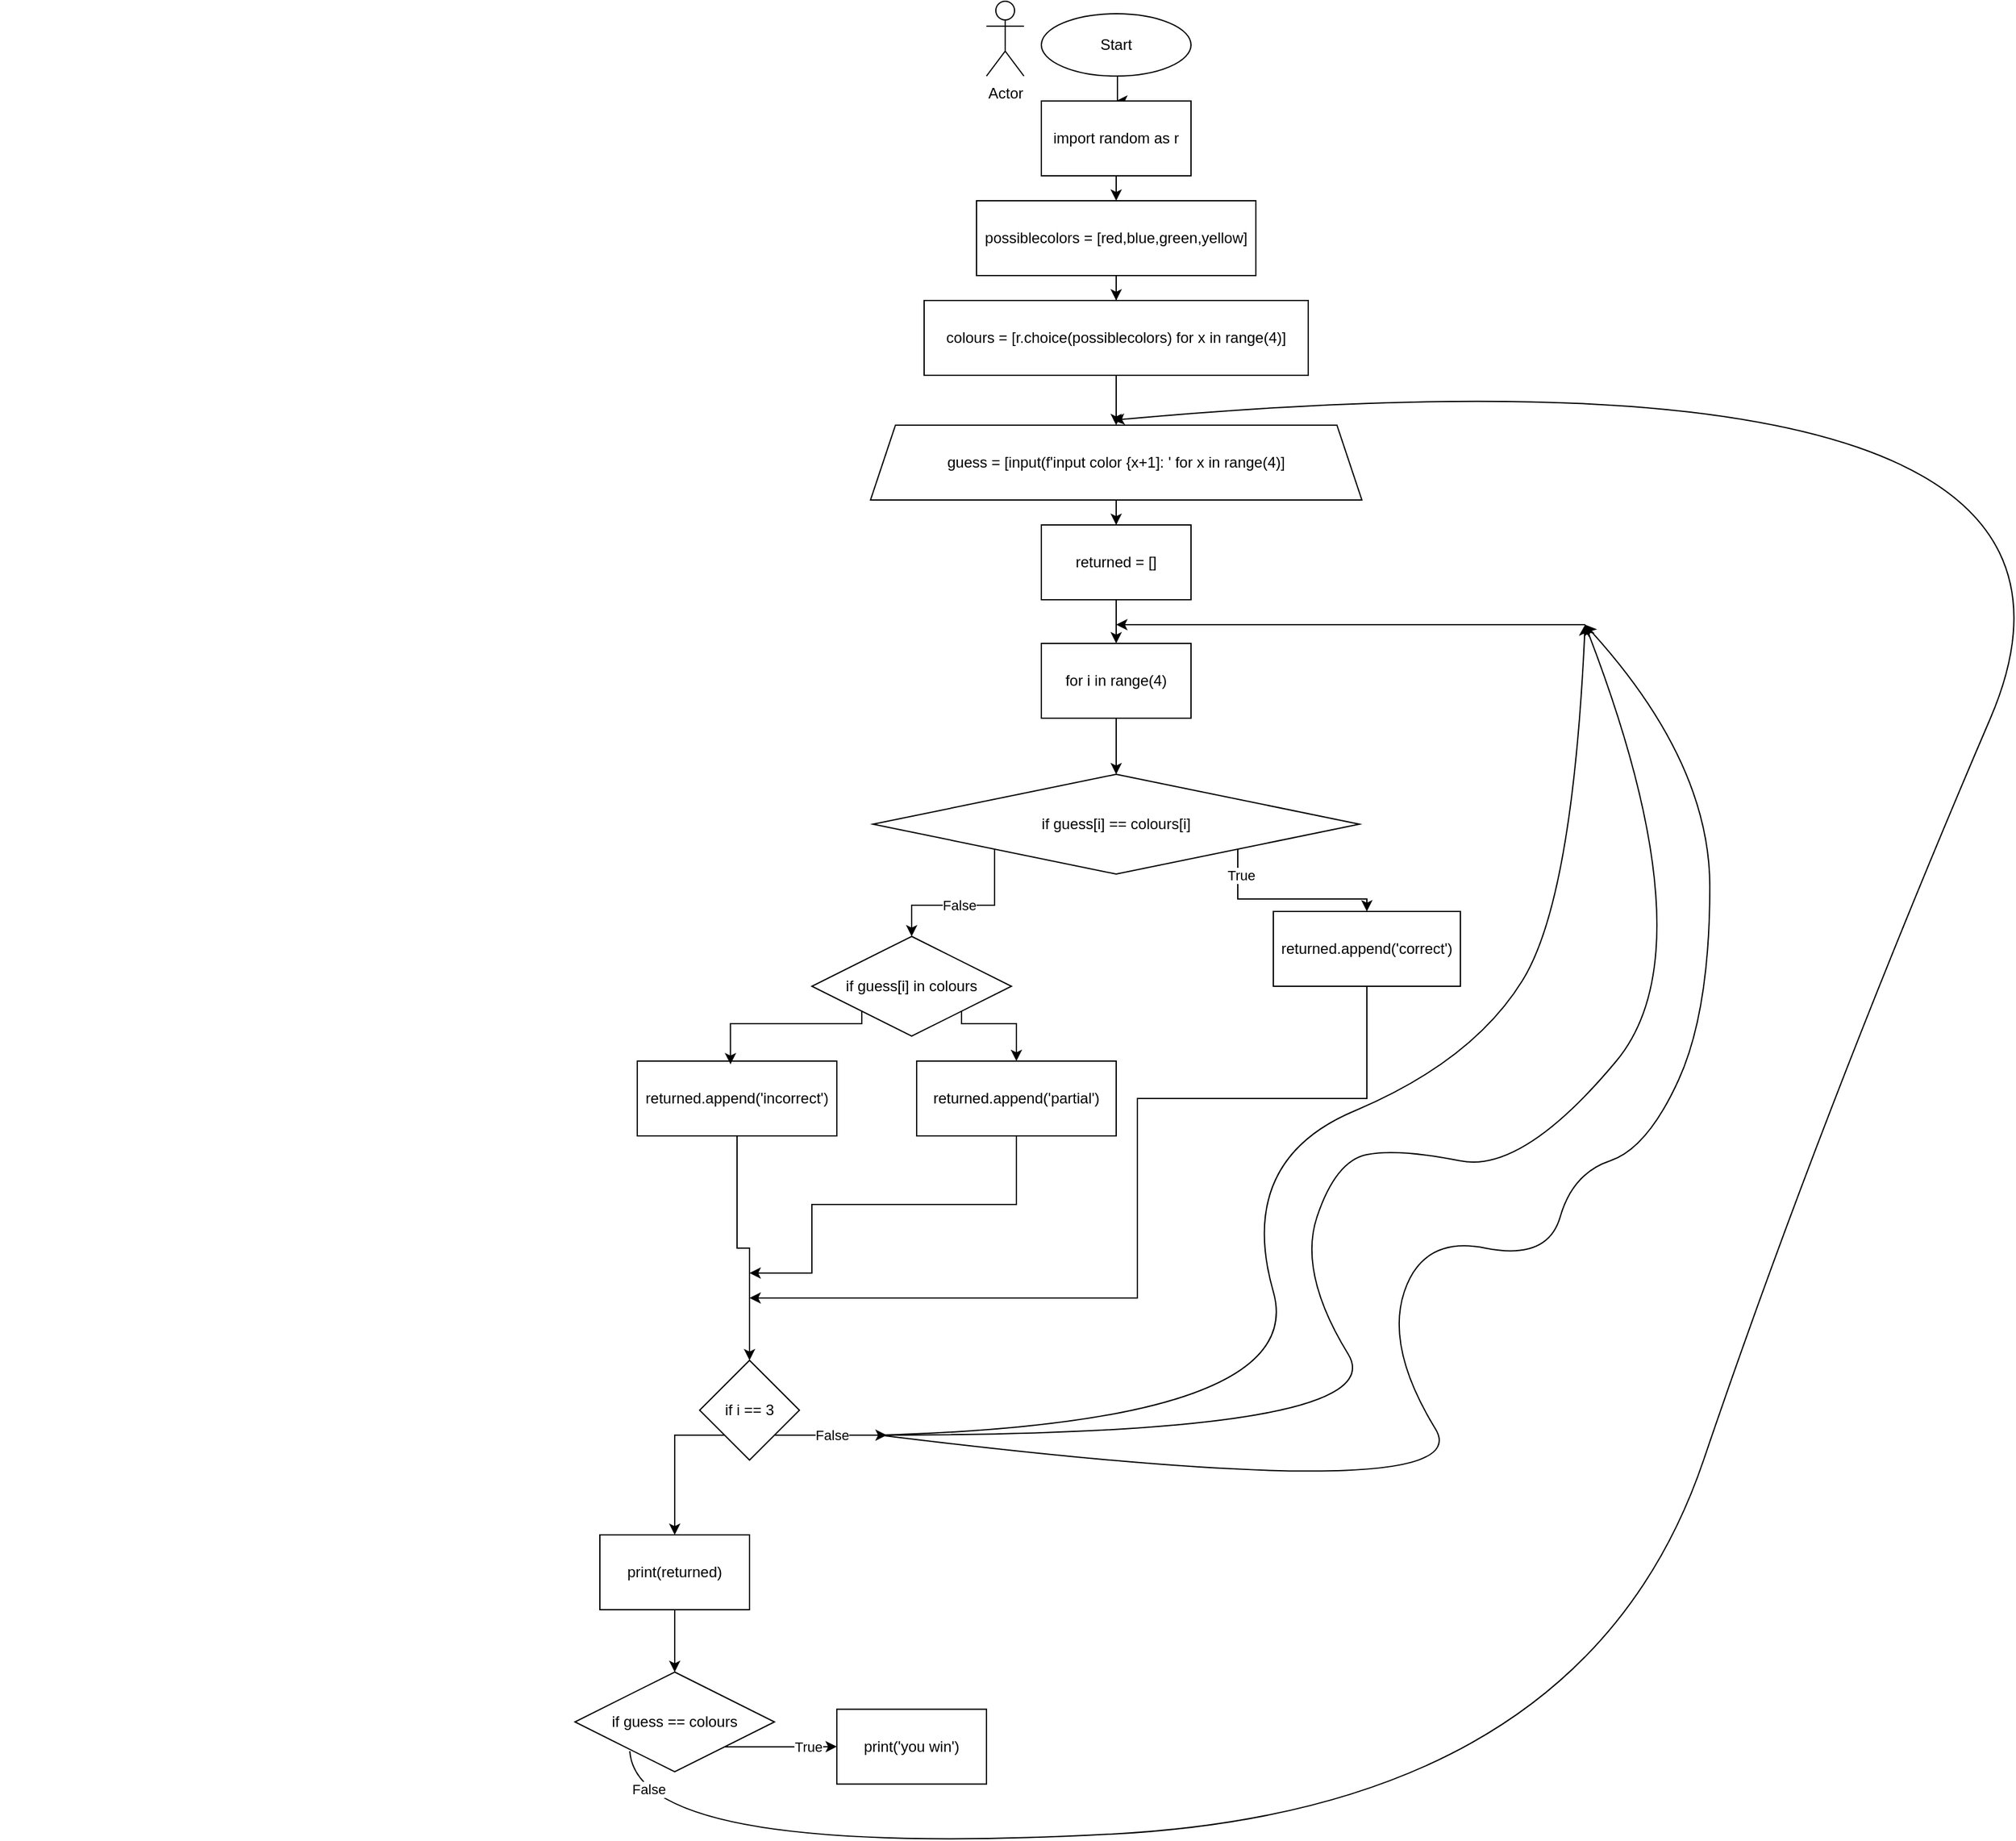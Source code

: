 <mxfile version="24.2.5" type="device">
  <diagram id="C5RBs43oDa-KdzZeNtuy" name="Page-1">
    <mxGraphModel dx="1544" dy="373" grid="1" gridSize="10" guides="1" tooltips="1" connect="1" arrows="1" fold="1" page="1" pageScale="1" pageWidth="827" pageHeight="1169" math="0" shadow="0">
      <root>
        <mxCell id="WIyWlLk6GJQsqaUBKTNV-0" />
        <mxCell id="WIyWlLk6GJQsqaUBKTNV-1" parent="WIyWlLk6GJQsqaUBKTNV-0" />
        <mxCell id="YowzJjaFA8yFRqKVJ1UK-1" style="edgeStyle=orthogonalEdgeStyle;rounded=0;orthogonalLoop=1;jettySize=auto;html=1;exitX=0.5;exitY=1;exitDx=0;exitDy=0;entryX=0.5;entryY=0;entryDx=0;entryDy=0;" parent="WIyWlLk6GJQsqaUBKTNV-1" source="YowzJjaFA8yFRqKVJ1UK-0" target="YowzJjaFA8yFRqKVJ1UK-6" edge="1">
          <mxGeometry relative="1" as="geometry">
            <mxPoint x="414" y="110" as="targetPoint" />
            <Array as="points">
              <mxPoint x="414" y="70" />
              <mxPoint x="415" y="70" />
            </Array>
          </mxGeometry>
        </mxCell>
        <mxCell id="YowzJjaFA8yFRqKVJ1UK-0" value="Start" style="ellipse;whiteSpace=wrap;html=1;" parent="WIyWlLk6GJQsqaUBKTNV-1" vertex="1">
          <mxGeometry x="354" y="20" width="120" height="50" as="geometry" />
        </mxCell>
        <mxCell id="YowzJjaFA8yFRqKVJ1UK-4" style="edgeStyle=orthogonalEdgeStyle;rounded=0;orthogonalLoop=1;jettySize=auto;html=1;exitX=0.5;exitY=1;exitDx=0;exitDy=0;" parent="WIyWlLk6GJQsqaUBKTNV-1" source="YowzJjaFA8yFRqKVJ1UK-3" target="YowzJjaFA8yFRqKVJ1UK-5" edge="1">
          <mxGeometry relative="1" as="geometry">
            <mxPoint x="406" y="290" as="targetPoint" />
          </mxGeometry>
        </mxCell>
        <mxCell id="YowzJjaFA8yFRqKVJ1UK-3" value="possiblecolors = [red,blue,green,yellow]" style="rounded=0;whiteSpace=wrap;html=1;" parent="WIyWlLk6GJQsqaUBKTNV-1" vertex="1">
          <mxGeometry x="302" y="170" width="224" height="60" as="geometry" />
        </mxCell>
        <mxCell id="YowzJjaFA8yFRqKVJ1UK-14" style="edgeStyle=orthogonalEdgeStyle;rounded=0;orthogonalLoop=1;jettySize=auto;html=1;exitX=0.5;exitY=1;exitDx=0;exitDy=0;entryX=0.5;entryY=0;entryDx=0;entryDy=0;" parent="WIyWlLk6GJQsqaUBKTNV-1" source="YowzJjaFA8yFRqKVJ1UK-5" target="YowzJjaFA8yFRqKVJ1UK-27" edge="1">
          <mxGeometry relative="1" as="geometry">
            <mxPoint x="413.5" y="330" as="targetPoint" />
          </mxGeometry>
        </mxCell>
        <mxCell id="YowzJjaFA8yFRqKVJ1UK-5" value="colours = [r.choice(possiblecolors) for x in range(4)]" style="rounded=0;whiteSpace=wrap;html=1;" parent="WIyWlLk6GJQsqaUBKTNV-1" vertex="1">
          <mxGeometry x="260" y="250" width="308" height="60" as="geometry" />
        </mxCell>
        <mxCell id="YowzJjaFA8yFRqKVJ1UK-7" style="edgeStyle=orthogonalEdgeStyle;rounded=0;orthogonalLoop=1;jettySize=auto;html=1;exitX=0.5;exitY=1;exitDx=0;exitDy=0;entryX=0.5;entryY=0;entryDx=0;entryDy=0;" parent="WIyWlLk6GJQsqaUBKTNV-1" source="YowzJjaFA8yFRqKVJ1UK-6" target="YowzJjaFA8yFRqKVJ1UK-3" edge="1">
          <mxGeometry relative="1" as="geometry" />
        </mxCell>
        <mxCell id="YowzJjaFA8yFRqKVJ1UK-6" value="import random as r" style="rounded=0;whiteSpace=wrap;html=1;" parent="WIyWlLk6GJQsqaUBKTNV-1" vertex="1">
          <mxGeometry x="354" y="90" width="120" height="60" as="geometry" />
        </mxCell>
        <mxCell id="ouDlS38kTs7-IsqNBu8T-18" style="edgeStyle=orthogonalEdgeStyle;rounded=0;orthogonalLoop=1;jettySize=auto;html=1;exitX=0.5;exitY=1;exitDx=0;exitDy=0;" parent="WIyWlLk6GJQsqaUBKTNV-1" source="YowzJjaFA8yFRqKVJ1UK-27" edge="1">
          <mxGeometry relative="1" as="geometry">
            <mxPoint x="414" y="380" as="targetPoint" />
          </mxGeometry>
        </mxCell>
        <mxCell id="G5skXLdHgKEqC8p22ND7-5" style="edgeStyle=orthogonalEdgeStyle;rounded=0;orthogonalLoop=1;jettySize=auto;html=1;exitX=0.5;exitY=1;exitDx=0;exitDy=0;" edge="1" parent="WIyWlLk6GJQsqaUBKTNV-1" source="YowzJjaFA8yFRqKVJ1UK-27" target="G5skXLdHgKEqC8p22ND7-4">
          <mxGeometry relative="1" as="geometry" />
        </mxCell>
        <mxCell id="YowzJjaFA8yFRqKVJ1UK-27" value="guess = [input(f&#39;input color {x+1]: &#39; for x in range(4)]" style="shape=trapezoid;perimeter=trapezoidPerimeter;whiteSpace=wrap;html=1;fixedSize=1;" parent="WIyWlLk6GJQsqaUBKTNV-1" vertex="1">
          <mxGeometry x="217" y="350" width="394" height="60" as="geometry" />
        </mxCell>
        <mxCell id="ouDlS38kTs7-IsqNBu8T-3" value="Actor" style="shape=umlActor;verticalLabelPosition=bottom;verticalAlign=top;html=1;outlineConnect=0;" parent="WIyWlLk6GJQsqaUBKTNV-1" vertex="1">
          <mxGeometry x="310" y="10" width="30" height="60" as="geometry" />
        </mxCell>
        <mxCell id="ouDlS38kTs7-IsqNBu8T-11" style="edgeStyle=orthogonalEdgeStyle;rounded=0;orthogonalLoop=1;jettySize=auto;html=1;exitX=0;exitY=1;exitDx=0;exitDy=0;entryX=0.5;entryY=0;entryDx=0;entryDy=0;" parent="WIyWlLk6GJQsqaUBKTNV-1" source="ouDlS38kTs7-IsqNBu8T-4" target="ouDlS38kTs7-IsqNBu8T-13" edge="1">
          <mxGeometry relative="1" as="geometry">
            <mxPoint x="132" y="760" as="targetPoint" />
          </mxGeometry>
        </mxCell>
        <mxCell id="ouDlS38kTs7-IsqNBu8T-12" value="False" style="edgeLabel;html=1;align=center;verticalAlign=middle;resizable=0;points=[];" parent="ouDlS38kTs7-IsqNBu8T-11" vertex="1" connectable="0">
          <mxGeometry x="0.085" relative="1" as="geometry">
            <mxPoint as="offset" />
          </mxGeometry>
        </mxCell>
        <mxCell id="G5skXLdHgKEqC8p22ND7-15" style="edgeStyle=orthogonalEdgeStyle;rounded=0;orthogonalLoop=1;jettySize=auto;html=1;exitX=1;exitY=1;exitDx=0;exitDy=0;" edge="1" parent="WIyWlLk6GJQsqaUBKTNV-1" source="ouDlS38kTs7-IsqNBu8T-4" target="G5skXLdHgKEqC8p22ND7-10">
          <mxGeometry relative="1" as="geometry" />
        </mxCell>
        <mxCell id="G5skXLdHgKEqC8p22ND7-17" value="True" style="edgeLabel;html=1;align=center;verticalAlign=middle;resizable=0;points=[];" vertex="1" connectable="0" parent="G5skXLdHgKEqC8p22ND7-15">
          <mxGeometry x="-0.733" y="2" relative="1" as="geometry">
            <mxPoint as="offset" />
          </mxGeometry>
        </mxCell>
        <mxCell id="ouDlS38kTs7-IsqNBu8T-4" value="if guess[i] == colours[i]" style="rhombus;whiteSpace=wrap;html=1;" parent="WIyWlLk6GJQsqaUBKTNV-1" vertex="1">
          <mxGeometry x="219" y="630" width="390" height="80" as="geometry" />
        </mxCell>
        <mxCell id="ouDlS38kTs7-IsqNBu8T-8" value="" style="endArrow=classic;html=1;rounded=0;" parent="WIyWlLk6GJQsqaUBKTNV-1" edge="1">
          <mxGeometry width="50" height="50" relative="1" as="geometry">
            <mxPoint x="790" y="510" as="sourcePoint" />
            <mxPoint x="414" y="510" as="targetPoint" />
          </mxGeometry>
        </mxCell>
        <mxCell id="G5skXLdHgKEqC8p22ND7-11" style="edgeStyle=orthogonalEdgeStyle;rounded=0;orthogonalLoop=1;jettySize=auto;html=1;exitX=1;exitY=1;exitDx=0;exitDy=0;entryX=0.5;entryY=0;entryDx=0;entryDy=0;" edge="1" parent="WIyWlLk6GJQsqaUBKTNV-1" source="ouDlS38kTs7-IsqNBu8T-13" target="G5skXLdHgKEqC8p22ND7-8">
          <mxGeometry relative="1" as="geometry">
            <Array as="points">
              <mxPoint x="290" y="830" />
              <mxPoint x="334" y="830" />
            </Array>
          </mxGeometry>
        </mxCell>
        <mxCell id="ouDlS38kTs7-IsqNBu8T-13" value="if guess[i] in colours" style="rhombus;whiteSpace=wrap;html=1;" parent="WIyWlLk6GJQsqaUBKTNV-1" vertex="1">
          <mxGeometry x="170" y="760" width="160" height="80" as="geometry" />
        </mxCell>
        <mxCell id="G5skXLdHgKEqC8p22ND7-3" style="edgeStyle=orthogonalEdgeStyle;rounded=0;orthogonalLoop=1;jettySize=auto;html=1;exitX=0.5;exitY=1;exitDx=0;exitDy=0;entryX=0.5;entryY=0;entryDx=0;entryDy=0;" edge="1" parent="WIyWlLk6GJQsqaUBKTNV-1" source="G5skXLdHgKEqC8p22ND7-1" target="ouDlS38kTs7-IsqNBu8T-4">
          <mxGeometry relative="1" as="geometry" />
        </mxCell>
        <mxCell id="G5skXLdHgKEqC8p22ND7-1" value="for i in range(4)" style="rounded=0;whiteSpace=wrap;html=1;" vertex="1" parent="WIyWlLk6GJQsqaUBKTNV-1">
          <mxGeometry x="354" y="525" width="120" height="60" as="geometry" />
        </mxCell>
        <mxCell id="G5skXLdHgKEqC8p22ND7-6" style="edgeStyle=orthogonalEdgeStyle;rounded=0;orthogonalLoop=1;jettySize=auto;html=1;exitX=0.5;exitY=1;exitDx=0;exitDy=0;entryX=0.5;entryY=0;entryDx=0;entryDy=0;" edge="1" parent="WIyWlLk6GJQsqaUBKTNV-1" source="G5skXLdHgKEqC8p22ND7-4" target="G5skXLdHgKEqC8p22ND7-1">
          <mxGeometry relative="1" as="geometry" />
        </mxCell>
        <mxCell id="G5skXLdHgKEqC8p22ND7-4" value="returned = []" style="rounded=0;whiteSpace=wrap;html=1;" vertex="1" parent="WIyWlLk6GJQsqaUBKTNV-1">
          <mxGeometry x="354" y="430" width="120" height="60" as="geometry" />
        </mxCell>
        <mxCell id="G5skXLdHgKEqC8p22ND7-36" style="edgeStyle=orthogonalEdgeStyle;rounded=0;orthogonalLoop=1;jettySize=auto;html=1;exitX=0.5;exitY=1;exitDx=0;exitDy=0;" edge="1" parent="WIyWlLk6GJQsqaUBKTNV-1" source="G5skXLdHgKEqC8p22ND7-8">
          <mxGeometry relative="1" as="geometry">
            <mxPoint x="120" y="1030" as="targetPoint" />
            <Array as="points">
              <mxPoint x="334" y="975" />
              <mxPoint x="170" y="975" />
              <mxPoint x="170" y="1030" />
            </Array>
          </mxGeometry>
        </mxCell>
        <mxCell id="G5skXLdHgKEqC8p22ND7-8" value="returned.append(&#39;partial&#39;)" style="rounded=0;whiteSpace=wrap;html=1;" vertex="1" parent="WIyWlLk6GJQsqaUBKTNV-1">
          <mxGeometry x="254" y="860" width="160" height="60" as="geometry" />
        </mxCell>
        <mxCell id="G5skXLdHgKEqC8p22ND7-37" style="edgeStyle=orthogonalEdgeStyle;rounded=0;orthogonalLoop=1;jettySize=auto;html=1;exitX=0.5;exitY=1;exitDx=0;exitDy=0;" edge="1" parent="WIyWlLk6GJQsqaUBKTNV-1" source="G5skXLdHgKEqC8p22ND7-10">
          <mxGeometry relative="1" as="geometry">
            <mxPoint x="120" y="1050" as="targetPoint" />
            <mxPoint x="585" y="820" as="sourcePoint" />
            <Array as="points">
              <mxPoint x="615" y="890" />
              <mxPoint x="431" y="890" />
              <mxPoint x="431" y="1050" />
            </Array>
          </mxGeometry>
        </mxCell>
        <mxCell id="G5skXLdHgKEqC8p22ND7-10" value="returned.append(&#39;correct&#39;)" style="rounded=0;whiteSpace=wrap;html=1;" vertex="1" parent="WIyWlLk6GJQsqaUBKTNV-1">
          <mxGeometry x="540" y="740" width="150" height="60" as="geometry" />
        </mxCell>
        <mxCell id="G5skXLdHgKEqC8p22ND7-35" style="edgeStyle=orthogonalEdgeStyle;rounded=0;orthogonalLoop=1;jettySize=auto;html=1;exitX=0.5;exitY=1;exitDx=0;exitDy=0;entryX=0.5;entryY=0;entryDx=0;entryDy=0;" edge="1" parent="WIyWlLk6GJQsqaUBKTNV-1" source="G5skXLdHgKEqC8p22ND7-12" target="G5skXLdHgKEqC8p22ND7-31">
          <mxGeometry relative="1" as="geometry" />
        </mxCell>
        <mxCell id="G5skXLdHgKEqC8p22ND7-12" value="returned.append(&#39;incorrect&#39;)" style="rounded=0;whiteSpace=wrap;html=1;" vertex="1" parent="WIyWlLk6GJQsqaUBKTNV-1">
          <mxGeometry x="30" y="860" width="160" height="60" as="geometry" />
        </mxCell>
        <mxCell id="G5skXLdHgKEqC8p22ND7-13" style="edgeStyle=orthogonalEdgeStyle;rounded=0;orthogonalLoop=1;jettySize=auto;html=1;exitX=0;exitY=1;exitDx=0;exitDy=0;entryX=0.467;entryY=0.043;entryDx=0;entryDy=0;entryPerimeter=0;" edge="1" parent="WIyWlLk6GJQsqaUBKTNV-1" source="ouDlS38kTs7-IsqNBu8T-13" target="G5skXLdHgKEqC8p22ND7-12">
          <mxGeometry relative="1" as="geometry">
            <Array as="points">
              <mxPoint x="210" y="830" />
              <mxPoint x="105" y="830" />
            </Array>
          </mxGeometry>
        </mxCell>
        <mxCell id="G5skXLdHgKEqC8p22ND7-21" value="" style="curved=1;endArrow=classic;html=1;rounded=0;exitX=1;exitY=1;exitDx=0;exitDy=0;" edge="1" parent="WIyWlLk6GJQsqaUBKTNV-1">
          <mxGeometry width="50" height="50" relative="1" as="geometry">
            <mxPoint x="224.5" y="1160" as="sourcePoint" />
            <mxPoint x="790" y="510" as="targetPoint" />
            <Array as="points">
              <mxPoint x="570" y="1150" />
              <mxPoint x="510" y="940" />
              <mxPoint x="700" y="860" />
              <mxPoint x="780" y="730" />
            </Array>
          </mxGeometry>
        </mxCell>
        <mxCell id="G5skXLdHgKEqC8p22ND7-23" value="" style="curved=1;endArrow=classic;html=1;rounded=0;exitX=1;exitY=1;exitDx=0;exitDy=0;" edge="1" parent="WIyWlLk6GJQsqaUBKTNV-1">
          <mxGeometry width="50" height="50" relative="1" as="geometry">
            <mxPoint x="224.5" y="1160" as="sourcePoint" />
            <mxPoint x="790" y="510" as="targetPoint" />
            <Array as="points">
              <mxPoint x="640" y="1160" />
              <mxPoint x="560" y="1030" />
              <mxPoint x="590" y="940" />
              <mxPoint x="640" y="930" />
              <mxPoint x="740" y="950" />
              <mxPoint x="890" y="770" />
            </Array>
          </mxGeometry>
        </mxCell>
        <mxCell id="G5skXLdHgKEqC8p22ND7-25" value="" style="curved=1;endArrow=classic;html=1;rounded=0;exitX=1;exitY=1;exitDx=0;exitDy=0;" edge="1" parent="WIyWlLk6GJQsqaUBKTNV-1">
          <mxGeometry width="50" height="50" relative="1" as="geometry">
            <mxPoint x="224.5" y="1160" as="sourcePoint" />
            <mxPoint x="790" y="510" as="targetPoint" />
            <Array as="points">
              <mxPoint x="710" y="1220" />
              <mxPoint x="630" y="1090" />
              <mxPoint x="660" y="1000" />
              <mxPoint x="760" y="1020" />
              <mxPoint x="780" y="950" />
              <mxPoint x="840" y="930" />
              <mxPoint x="890" y="820" />
              <mxPoint x="890" y="620" />
            </Array>
          </mxGeometry>
        </mxCell>
        <mxCell id="G5skXLdHgKEqC8p22ND7-32" value="False" style="edgeStyle=orthogonalEdgeStyle;rounded=0;orthogonalLoop=1;jettySize=auto;html=1;exitX=1;exitY=1;exitDx=0;exitDy=0;" edge="1" parent="WIyWlLk6GJQsqaUBKTNV-1" source="G5skXLdHgKEqC8p22ND7-31">
          <mxGeometry relative="1" as="geometry">
            <mxPoint x="230" y="1160" as="targetPoint" />
          </mxGeometry>
        </mxCell>
        <mxCell id="G5skXLdHgKEqC8p22ND7-38" style="edgeStyle=orthogonalEdgeStyle;rounded=0;orthogonalLoop=1;jettySize=auto;html=1;exitX=0;exitY=1;exitDx=0;exitDy=0;" edge="1" parent="WIyWlLk6GJQsqaUBKTNV-1" source="G5skXLdHgKEqC8p22ND7-31">
          <mxGeometry relative="1" as="geometry">
            <mxPoint x="60" y="1240" as="targetPoint" />
          </mxGeometry>
        </mxCell>
        <mxCell id="G5skXLdHgKEqC8p22ND7-31" value="if i == 3" style="rhombus;whiteSpace=wrap;html=1;" vertex="1" parent="WIyWlLk6GJQsqaUBKTNV-1">
          <mxGeometry x="80" y="1100" width="80" height="80" as="geometry" />
        </mxCell>
        <mxCell id="G5skXLdHgKEqC8p22ND7-43" style="edgeStyle=orthogonalEdgeStyle;rounded=0;orthogonalLoop=1;jettySize=auto;html=1;exitX=0.5;exitY=0;exitDx=0;exitDy=0;entryX=0.5;entryY=0;entryDx=0;entryDy=0;" edge="1" parent="WIyWlLk6GJQsqaUBKTNV-1" source="G5skXLdHgKEqC8p22ND7-39" target="G5skXLdHgKEqC8p22ND7-42">
          <mxGeometry relative="1" as="geometry" />
        </mxCell>
        <mxCell id="G5skXLdHgKEqC8p22ND7-39" value="print(returned)" style="rounded=0;whiteSpace=wrap;html=1;direction=west;" vertex="1" parent="WIyWlLk6GJQsqaUBKTNV-1">
          <mxGeometry y="1240" width="120" height="60" as="geometry" />
        </mxCell>
        <mxCell id="G5skXLdHgKEqC8p22ND7-40" value="" style="rounded=1;whiteSpace=wrap;html=1;" vertex="1" parent="WIyWlLk6GJQsqaUBKTNV-1">
          <mxGeometry x="-480" y="420" width="120" as="geometry" />
        </mxCell>
        <mxCell id="G5skXLdHgKEqC8p22ND7-44" style="edgeStyle=orthogonalEdgeStyle;rounded=0;orthogonalLoop=1;jettySize=auto;html=1;exitX=1;exitY=1;exitDx=0;exitDy=0;" edge="1" parent="WIyWlLk6GJQsqaUBKTNV-1" source="G5skXLdHgKEqC8p22ND7-42" target="G5skXLdHgKEqC8p22ND7-45">
          <mxGeometry relative="1" as="geometry">
            <mxPoint x="200" y="1409.821" as="targetPoint" />
          </mxGeometry>
        </mxCell>
        <mxCell id="G5skXLdHgKEqC8p22ND7-46" value="True" style="edgeLabel;html=1;align=center;verticalAlign=middle;resizable=0;points=[];" vertex="1" connectable="0" parent="G5skXLdHgKEqC8p22ND7-44">
          <mxGeometry x="0.689" relative="1" as="geometry">
            <mxPoint x="-9" as="offset" />
          </mxGeometry>
        </mxCell>
        <mxCell id="G5skXLdHgKEqC8p22ND7-42" value="if guess == colours" style="rhombus;whiteSpace=wrap;html=1;" vertex="1" parent="WIyWlLk6GJQsqaUBKTNV-1">
          <mxGeometry x="-20" y="1350" width="160" height="80" as="geometry" />
        </mxCell>
        <mxCell id="G5skXLdHgKEqC8p22ND7-45" value="print(&#39;you win&#39;)" style="rounded=0;whiteSpace=wrap;html=1;" vertex="1" parent="WIyWlLk6GJQsqaUBKTNV-1">
          <mxGeometry x="190" y="1379.821" width="120" height="60" as="geometry" />
        </mxCell>
        <mxCell id="G5skXLdHgKEqC8p22ND7-48" value="" style="curved=1;endArrow=classic;html=1;rounded=0;exitX=0.275;exitY=0.794;exitDx=0;exitDy=0;exitPerimeter=0;entryX=0.494;entryY=-0.067;entryDx=0;entryDy=0;entryPerimeter=0;" edge="1" parent="WIyWlLk6GJQsqaUBKTNV-1" source="G5skXLdHgKEqC8p22ND7-42" target="YowzJjaFA8yFRqKVJ1UK-27">
          <mxGeometry width="50" height="50" relative="1" as="geometry">
            <mxPoint x="50" y="1510" as="sourcePoint" />
            <mxPoint x="410" y="330" as="targetPoint" />
            <Array as="points">
              <mxPoint x="30" y="1500" />
              <mxPoint x="790" y="1460" />
              <mxPoint x="980" y="900" />
              <mxPoint x="1250" y="270" />
            </Array>
          </mxGeometry>
        </mxCell>
        <mxCell id="G5skXLdHgKEqC8p22ND7-49" value="False" style="edgeLabel;html=1;align=center;verticalAlign=middle;resizable=0;points=[];" vertex="1" connectable="0" parent="G5skXLdHgKEqC8p22ND7-48">
          <mxGeometry x="-0.979" y="13" relative="1" as="geometry">
            <mxPoint as="offset" />
          </mxGeometry>
        </mxCell>
      </root>
    </mxGraphModel>
  </diagram>
</mxfile>
